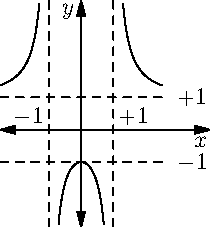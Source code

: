 import graph;
import math;
size(4cm);

real f(real x) { return (x*x+1)/(x*x-1); }
pair F(real x) { return (x,f(x)); }
xaxis("$x$",Arrows);
yaxis("$y$",Arrows);
real eps=0.3;
real X=2.5;
draw(graph(f,-X,-1-eps,operator ..));
draw(graph(f,1+eps,X,operator ..));
draw(graph(f,-1+eps,1-eps,operator ..));
draw((-1,-3)--(-1,4),dashed);
draw((1,-3)--(1,4),dashed);
label("$-1$",(-1,0),NW);
label("$+1$",(1,0),NE);
draw((-X,1)--(X,1),dashed);
draw((-X,-1)--(X,-1),dashed);
label("$+1$",(X*(1.1),1),E);
label("$-1$",(X*(1.1),-1),E);
